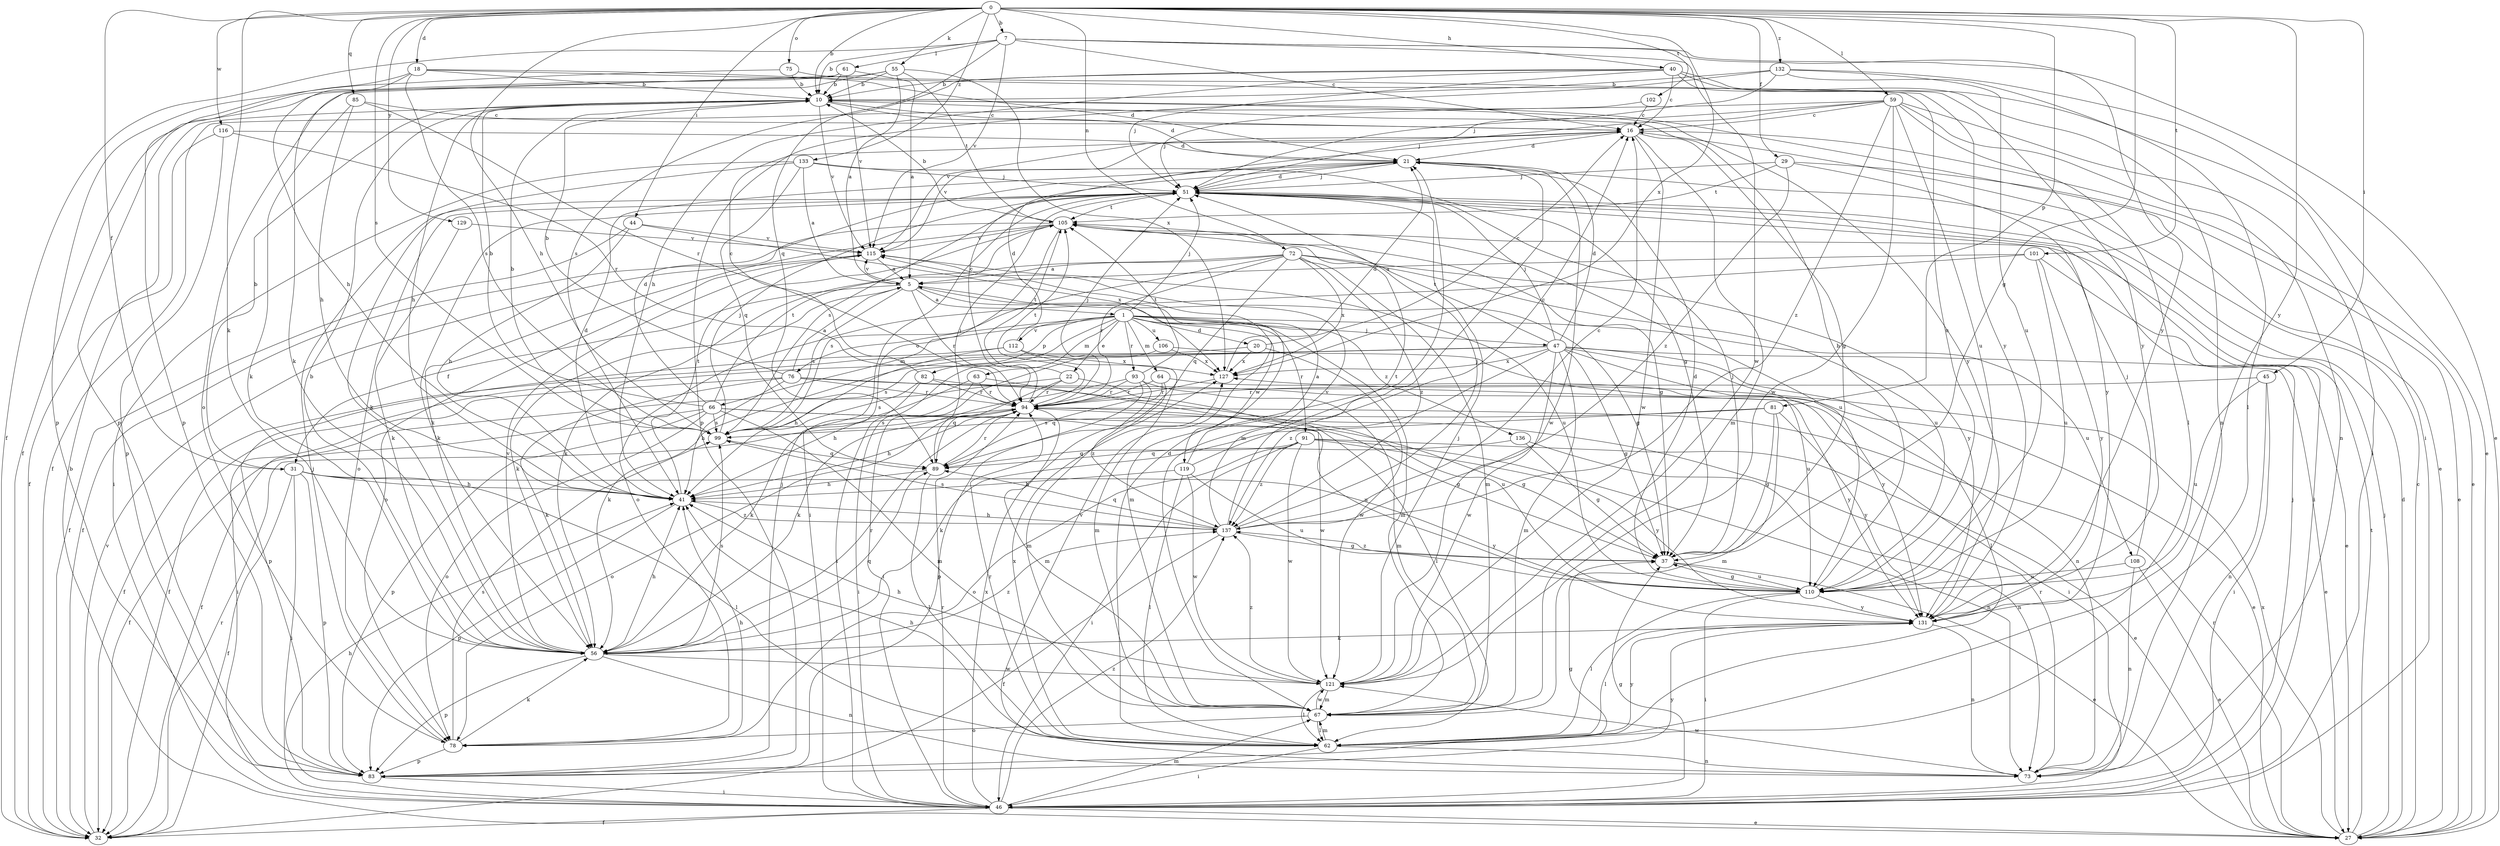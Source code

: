 strict digraph  {
0;
1;
5;
7;
10;
16;
18;
20;
21;
22;
27;
29;
31;
32;
37;
40;
41;
44;
45;
46;
47;
51;
55;
56;
59;
61;
62;
63;
64;
66;
67;
72;
73;
75;
76;
78;
81;
82;
83;
85;
89;
91;
93;
94;
99;
101;
102;
105;
106;
108;
110;
112;
115;
116;
119;
121;
127;
129;
131;
132;
133;
136;
137;
0 -> 7  [label=b];
0 -> 10  [label=b];
0 -> 18  [label=d];
0 -> 29  [label=f];
0 -> 31  [label=f];
0 -> 37  [label=g];
0 -> 40  [label=h];
0 -> 41  [label=h];
0 -> 44  [label=i];
0 -> 45  [label=i];
0 -> 55  [label=k];
0 -> 56  [label=k];
0 -> 59  [label=l];
0 -> 72  [label=n];
0 -> 75  [label=o];
0 -> 81  [label=p];
0 -> 85  [label=q];
0 -> 99  [label=s];
0 -> 101  [label=t];
0 -> 102  [label=t];
0 -> 116  [label=w];
0 -> 127  [label=x];
0 -> 129  [label=y];
0 -> 131  [label=y];
0 -> 132  [label=z];
0 -> 133  [label=z];
1 -> 20  [label=d];
1 -> 22  [label=e];
1 -> 46  [label=i];
1 -> 47  [label=j];
1 -> 51  [label=j];
1 -> 63  [label=m];
1 -> 64  [label=m];
1 -> 66  [label=m];
1 -> 67  [label=m];
1 -> 76  [label=o];
1 -> 82  [label=p];
1 -> 91  [label=r];
1 -> 93  [label=r];
1 -> 106  [label=u];
1 -> 108  [label=u];
1 -> 112  [label=v];
1 -> 119  [label=w];
1 -> 136  [label=z];
5 -> 1  [label=a];
5 -> 31  [label=f];
5 -> 37  [label=g];
5 -> 56  [label=k];
5 -> 67  [label=m];
5 -> 94  [label=r];
5 -> 99  [label=s];
5 -> 115  [label=v];
7 -> 10  [label=b];
7 -> 16  [label=c];
7 -> 27  [label=e];
7 -> 32  [label=f];
7 -> 61  [label=l];
7 -> 89  [label=q];
7 -> 115  [label=v];
7 -> 121  [label=w];
7 -> 131  [label=y];
10 -> 16  [label=c];
10 -> 21  [label=d];
10 -> 27  [label=e];
10 -> 41  [label=h];
10 -> 115  [label=v];
10 -> 131  [label=y];
16 -> 21  [label=d];
16 -> 27  [label=e];
16 -> 37  [label=g];
16 -> 67  [label=m];
16 -> 115  [label=v];
16 -> 121  [label=w];
18 -> 10  [label=b];
18 -> 21  [label=d];
18 -> 41  [label=h];
18 -> 83  [label=p];
18 -> 99  [label=s];
18 -> 110  [label=u];
20 -> 16  [label=c];
20 -> 32  [label=f];
20 -> 121  [label=w];
20 -> 127  [label=x];
21 -> 51  [label=j];
21 -> 67  [label=m];
21 -> 121  [label=w];
22 -> 32  [label=f];
22 -> 62  [label=l];
22 -> 89  [label=q];
22 -> 94  [label=r];
22 -> 105  [label=t];
27 -> 10  [label=b];
27 -> 16  [label=c];
27 -> 21  [label=d];
27 -> 51  [label=j];
27 -> 94  [label=r];
27 -> 105  [label=t];
27 -> 127  [label=x];
29 -> 27  [label=e];
29 -> 51  [label=j];
29 -> 105  [label=t];
29 -> 131  [label=y];
29 -> 137  [label=z];
31 -> 10  [label=b];
31 -> 32  [label=f];
31 -> 41  [label=h];
31 -> 46  [label=i];
31 -> 62  [label=l];
31 -> 83  [label=p];
31 -> 131  [label=y];
32 -> 94  [label=r];
32 -> 115  [label=v];
37 -> 27  [label=e];
37 -> 51  [label=j];
37 -> 110  [label=u];
37 -> 137  [label=z];
40 -> 10  [label=b];
40 -> 16  [label=c];
40 -> 41  [label=h];
40 -> 46  [label=i];
40 -> 51  [label=j];
40 -> 73  [label=n];
40 -> 99  [label=s];
40 -> 131  [label=y];
41 -> 21  [label=d];
41 -> 83  [label=p];
41 -> 105  [label=t];
41 -> 137  [label=z];
44 -> 32  [label=f];
44 -> 41  [label=h];
44 -> 115  [label=v];
44 -> 127  [label=x];
45 -> 46  [label=i];
45 -> 73  [label=n];
45 -> 94  [label=r];
45 -> 110  [label=u];
46 -> 27  [label=e];
46 -> 32  [label=f];
46 -> 37  [label=g];
46 -> 41  [label=h];
46 -> 51  [label=j];
46 -> 67  [label=m];
46 -> 94  [label=r];
46 -> 127  [label=x];
46 -> 137  [label=z];
47 -> 21  [label=d];
47 -> 27  [label=e];
47 -> 32  [label=f];
47 -> 37  [label=g];
47 -> 51  [label=j];
47 -> 56  [label=k];
47 -> 62  [label=l];
47 -> 67  [label=m];
47 -> 99  [label=s];
47 -> 105  [label=t];
47 -> 110  [label=u];
47 -> 121  [label=w];
47 -> 127  [label=x];
47 -> 131  [label=y];
47 -> 137  [label=z];
51 -> 21  [label=d];
51 -> 46  [label=i];
51 -> 56  [label=k];
51 -> 78  [label=o];
51 -> 99  [label=s];
51 -> 105  [label=t];
55 -> 5  [label=a];
55 -> 10  [label=b];
55 -> 32  [label=f];
55 -> 78  [label=o];
55 -> 105  [label=t];
55 -> 127  [label=x];
56 -> 10  [label=b];
56 -> 41  [label=h];
56 -> 73  [label=n];
56 -> 83  [label=p];
56 -> 89  [label=q];
56 -> 94  [label=r];
56 -> 99  [label=s];
56 -> 115  [label=v];
56 -> 121  [label=w];
56 -> 137  [label=z];
59 -> 16  [label=c];
59 -> 32  [label=f];
59 -> 46  [label=i];
59 -> 51  [label=j];
59 -> 62  [label=l];
59 -> 73  [label=n];
59 -> 110  [label=u];
59 -> 115  [label=v];
59 -> 121  [label=w];
59 -> 137  [label=z];
61 -> 5  [label=a];
61 -> 10  [label=b];
61 -> 56  [label=k];
61 -> 83  [label=p];
61 -> 115  [label=v];
62 -> 21  [label=d];
62 -> 41  [label=h];
62 -> 46  [label=i];
62 -> 67  [label=m];
62 -> 73  [label=n];
62 -> 94  [label=r];
62 -> 127  [label=x];
62 -> 131  [label=y];
63 -> 46  [label=i];
63 -> 56  [label=k];
63 -> 94  [label=r];
63 -> 121  [label=w];
64 -> 27  [label=e];
64 -> 67  [label=m];
64 -> 89  [label=q];
64 -> 94  [label=r];
66 -> 10  [label=b];
66 -> 21  [label=d];
66 -> 32  [label=f];
66 -> 37  [label=g];
66 -> 67  [label=m];
66 -> 78  [label=o];
66 -> 83  [label=p];
66 -> 99  [label=s];
66 -> 105  [label=t];
66 -> 110  [label=u];
67 -> 62  [label=l];
67 -> 78  [label=o];
67 -> 121  [label=w];
72 -> 5  [label=a];
72 -> 56  [label=k];
72 -> 67  [label=m];
72 -> 89  [label=q];
72 -> 94  [label=r];
72 -> 99  [label=s];
72 -> 110  [label=u];
72 -> 127  [label=x];
72 -> 131  [label=y];
72 -> 137  [label=z];
73 -> 94  [label=r];
73 -> 115  [label=v];
73 -> 121  [label=w];
75 -> 10  [label=b];
75 -> 83  [label=p];
75 -> 131  [label=y];
76 -> 5  [label=a];
76 -> 10  [label=b];
76 -> 41  [label=h];
76 -> 46  [label=i];
76 -> 56  [label=k];
76 -> 94  [label=r];
76 -> 110  [label=u];
76 -> 131  [label=y];
78 -> 41  [label=h];
78 -> 51  [label=j];
78 -> 56  [label=k];
78 -> 83  [label=p];
78 -> 99  [label=s];
81 -> 37  [label=g];
81 -> 56  [label=k];
81 -> 67  [label=m];
81 -> 99  [label=s];
81 -> 131  [label=y];
82 -> 16  [label=c];
82 -> 41  [label=h];
82 -> 46  [label=i];
82 -> 94  [label=r];
82 -> 99  [label=s];
83 -> 37  [label=g];
83 -> 46  [label=i];
83 -> 51  [label=j];
83 -> 131  [label=y];
85 -> 16  [label=c];
85 -> 41  [label=h];
85 -> 56  [label=k];
85 -> 94  [label=r];
89 -> 41  [label=h];
89 -> 51  [label=j];
89 -> 62  [label=l];
89 -> 94  [label=r];
91 -> 27  [label=e];
91 -> 46  [label=i];
91 -> 73  [label=n];
91 -> 78  [label=o];
91 -> 89  [label=q];
91 -> 121  [label=w];
91 -> 131  [label=y];
91 -> 137  [label=z];
93 -> 56  [label=k];
93 -> 67  [label=m];
93 -> 83  [label=p];
93 -> 94  [label=r];
93 -> 105  [label=t];
93 -> 137  [label=z];
94 -> 16  [label=c];
94 -> 37  [label=g];
94 -> 41  [label=h];
94 -> 51  [label=j];
94 -> 67  [label=m];
94 -> 78  [label=o];
94 -> 99  [label=s];
94 -> 105  [label=t];
99 -> 10  [label=b];
99 -> 51  [label=j];
99 -> 89  [label=q];
101 -> 5  [label=a];
101 -> 27  [label=e];
101 -> 78  [label=o];
101 -> 110  [label=u];
101 -> 131  [label=y];
102 -> 16  [label=c];
102 -> 51  [label=j];
105 -> 10  [label=b];
105 -> 32  [label=f];
105 -> 37  [label=g];
105 -> 46  [label=i];
105 -> 56  [label=k];
105 -> 110  [label=u];
105 -> 115  [label=v];
106 -> 46  [label=i];
106 -> 73  [label=n];
106 -> 127  [label=x];
108 -> 27  [label=e];
108 -> 51  [label=j];
108 -> 73  [label=n];
108 -> 110  [label=u];
110 -> 10  [label=b];
110 -> 21  [label=d];
110 -> 37  [label=g];
110 -> 46  [label=i];
110 -> 62  [label=l];
110 -> 131  [label=y];
112 -> 21  [label=d];
112 -> 41  [label=h];
112 -> 67  [label=m];
112 -> 83  [label=p];
112 -> 127  [label=x];
115 -> 5  [label=a];
115 -> 78  [label=o];
115 -> 110  [label=u];
116 -> 21  [label=d];
116 -> 32  [label=f];
116 -> 83  [label=p];
116 -> 94  [label=r];
119 -> 5  [label=a];
119 -> 16  [label=c];
119 -> 41  [label=h];
119 -> 62  [label=l];
119 -> 110  [label=u];
119 -> 121  [label=w];
121 -> 41  [label=h];
121 -> 51  [label=j];
121 -> 62  [label=l];
121 -> 67  [label=m];
121 -> 137  [label=z];
127 -> 21  [label=d];
127 -> 94  [label=r];
129 -> 56  [label=k];
129 -> 115  [label=v];
131 -> 56  [label=k];
131 -> 62  [label=l];
131 -> 73  [label=n];
132 -> 10  [label=b];
132 -> 27  [label=e];
132 -> 51  [label=j];
132 -> 62  [label=l];
132 -> 83  [label=p];
132 -> 110  [label=u];
133 -> 5  [label=a];
133 -> 37  [label=g];
133 -> 46  [label=i];
133 -> 51  [label=j];
133 -> 56  [label=k];
133 -> 89  [label=q];
136 -> 37  [label=g];
136 -> 73  [label=n];
136 -> 89  [label=q];
137 -> 16  [label=c];
137 -> 32  [label=f];
137 -> 37  [label=g];
137 -> 41  [label=h];
137 -> 51  [label=j];
137 -> 89  [label=q];
137 -> 99  [label=s];
137 -> 105  [label=t];
137 -> 115  [label=v];
}
